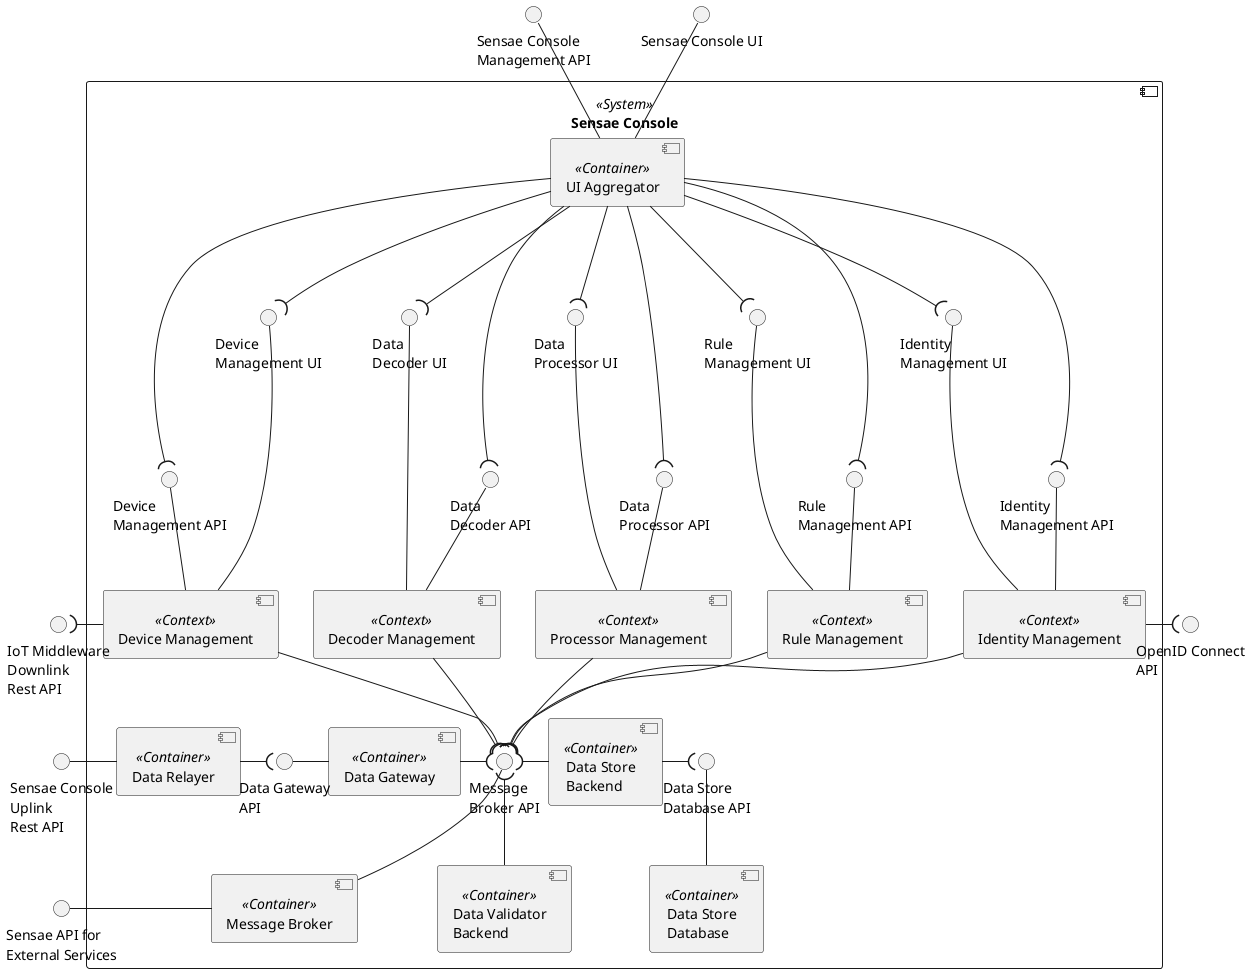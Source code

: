 @startuml contexts-v2

interface "Sensae Console\nUplink\nRest API" as RELAY_API
interface "OpenID Connect\nAPI" as OUT_ENDPOINT

component "Sensae Console" <<System>> {

    component "UI Aggregator" <<Container>> as UI

    component "Device Management" <<Context>> as ID_MAN
    component "Rule Management" <<Context>> as RULE_MAN
    component "Decoder Management" <<Context>> as DECO_MAN
    component "Processor Management" <<Context>> as PROC_MAN
    component "Identity Management" <<Context>> as DEVI_MAN

    component "Message Broker" <<Container>> as MB

    interface "Message\nBroker API" as MB_API

    component "Data Gateway" <<Container>> as GATE

    interface "Data Gateway\nAPI" as GATE_API

    component "Data Relayer" <<Container>> as RELAY

    component "Data Validator\nBackend" <<Container>> as VALI
    component "Data Store\nBackend" <<Container>> as STORE
    component "Data Store\nDatabase" <<Container>> as STORE_DB

    interface "Data Store\nDatabase API" as STORE_DB_API

    STORE_DB_API -- STORE_DB
    STORE -( STORE_DB_API
    GATE_API - GATE
    RELAY -( GATE_API

    ID_MAN -[hidden]- RELAY

    interface "Device\nManagement API" as ID_MAN_API
    interface "Device\nManagement UI" as ID_MAN_UI

    ID_MAN_API -- ID_MAN
    ID_MAN_UI --- ID_MAN

    interface "Rule\nManagement API" as RULE_MAN_API
    interface "Rule\nManagement UI" as RULE_MAN_UI

    RULE_MAN_API -- RULE_MAN
    RULE_MAN_UI --- RULE_MAN

    interface "Identity\nManagement API" as DEVI_MAN_API
    interface "Identity\nManagement UI" as DEVI_MAN_UI

    DEVI_MAN_API -- DEVI_MAN
    DEVI_MAN_UI --- DEVI_MAN

    interface "Data\nDecoder API" as DECO_MAN_API
    interface "Data\nDecoder UI" as DECO_MAN_UI

    DECO_MAN_API -- DECO_MAN
    DECO_MAN_UI --- DECO_MAN

    interface "Data\nProcessor API" as PROC_MAN_API
    interface "Data\nProcessor UI" as PROC_MAN_UI

    PROC_MAN_API -- PROC_MAN
    PROC_MAN_UI --- PROC_MAN

    UI --( PROC_MAN_API
    UI --( PROC_MAN_UI

    UI --( DECO_MAN_API
    UI --( DECO_MAN_UI

    UI --( DEVI_MAN_API
    UI --( DEVI_MAN_UI

    UI --( RULE_MAN_API
    UI --( RULE_MAN_UI

    UI --( ID_MAN_API
    UI --( ID_MAN_UI
}

interface "Sensae API for\nExternal Services" as MB_API2

MB_API2 - MB

DEVI_MAN -( OUT_ENDPOINT

interface "IoT Middleware\nDownlink\nRest API" as OPENID

OPENID )- ID_MAN

RELAY_API - RELAY

MB_API )- STORE
MB_API )-- VALI

ID_MAN -[hidden]- RELAY_API
OPENID -[hidden]- RELAY_API
GATE_API -[hidden] MB
RELAY_API -[hidden] MB_API2

MB_API -- MB

PROC_MAN --( MB_API
DEVI_MAN --( MB_API
DECO_MAN --( MB_API
ID_MAN --( MB_API
RULE_MAN --( MB_API
GATE -( MB_API

DEVI_MAN_API -[hidden]- OUT_ENDPOINT

interface "Sensae Console\nManagement API" as API
interface "Sensae Console UI" as UI_API

API -- UI
UI_API -- UI

@enduml
